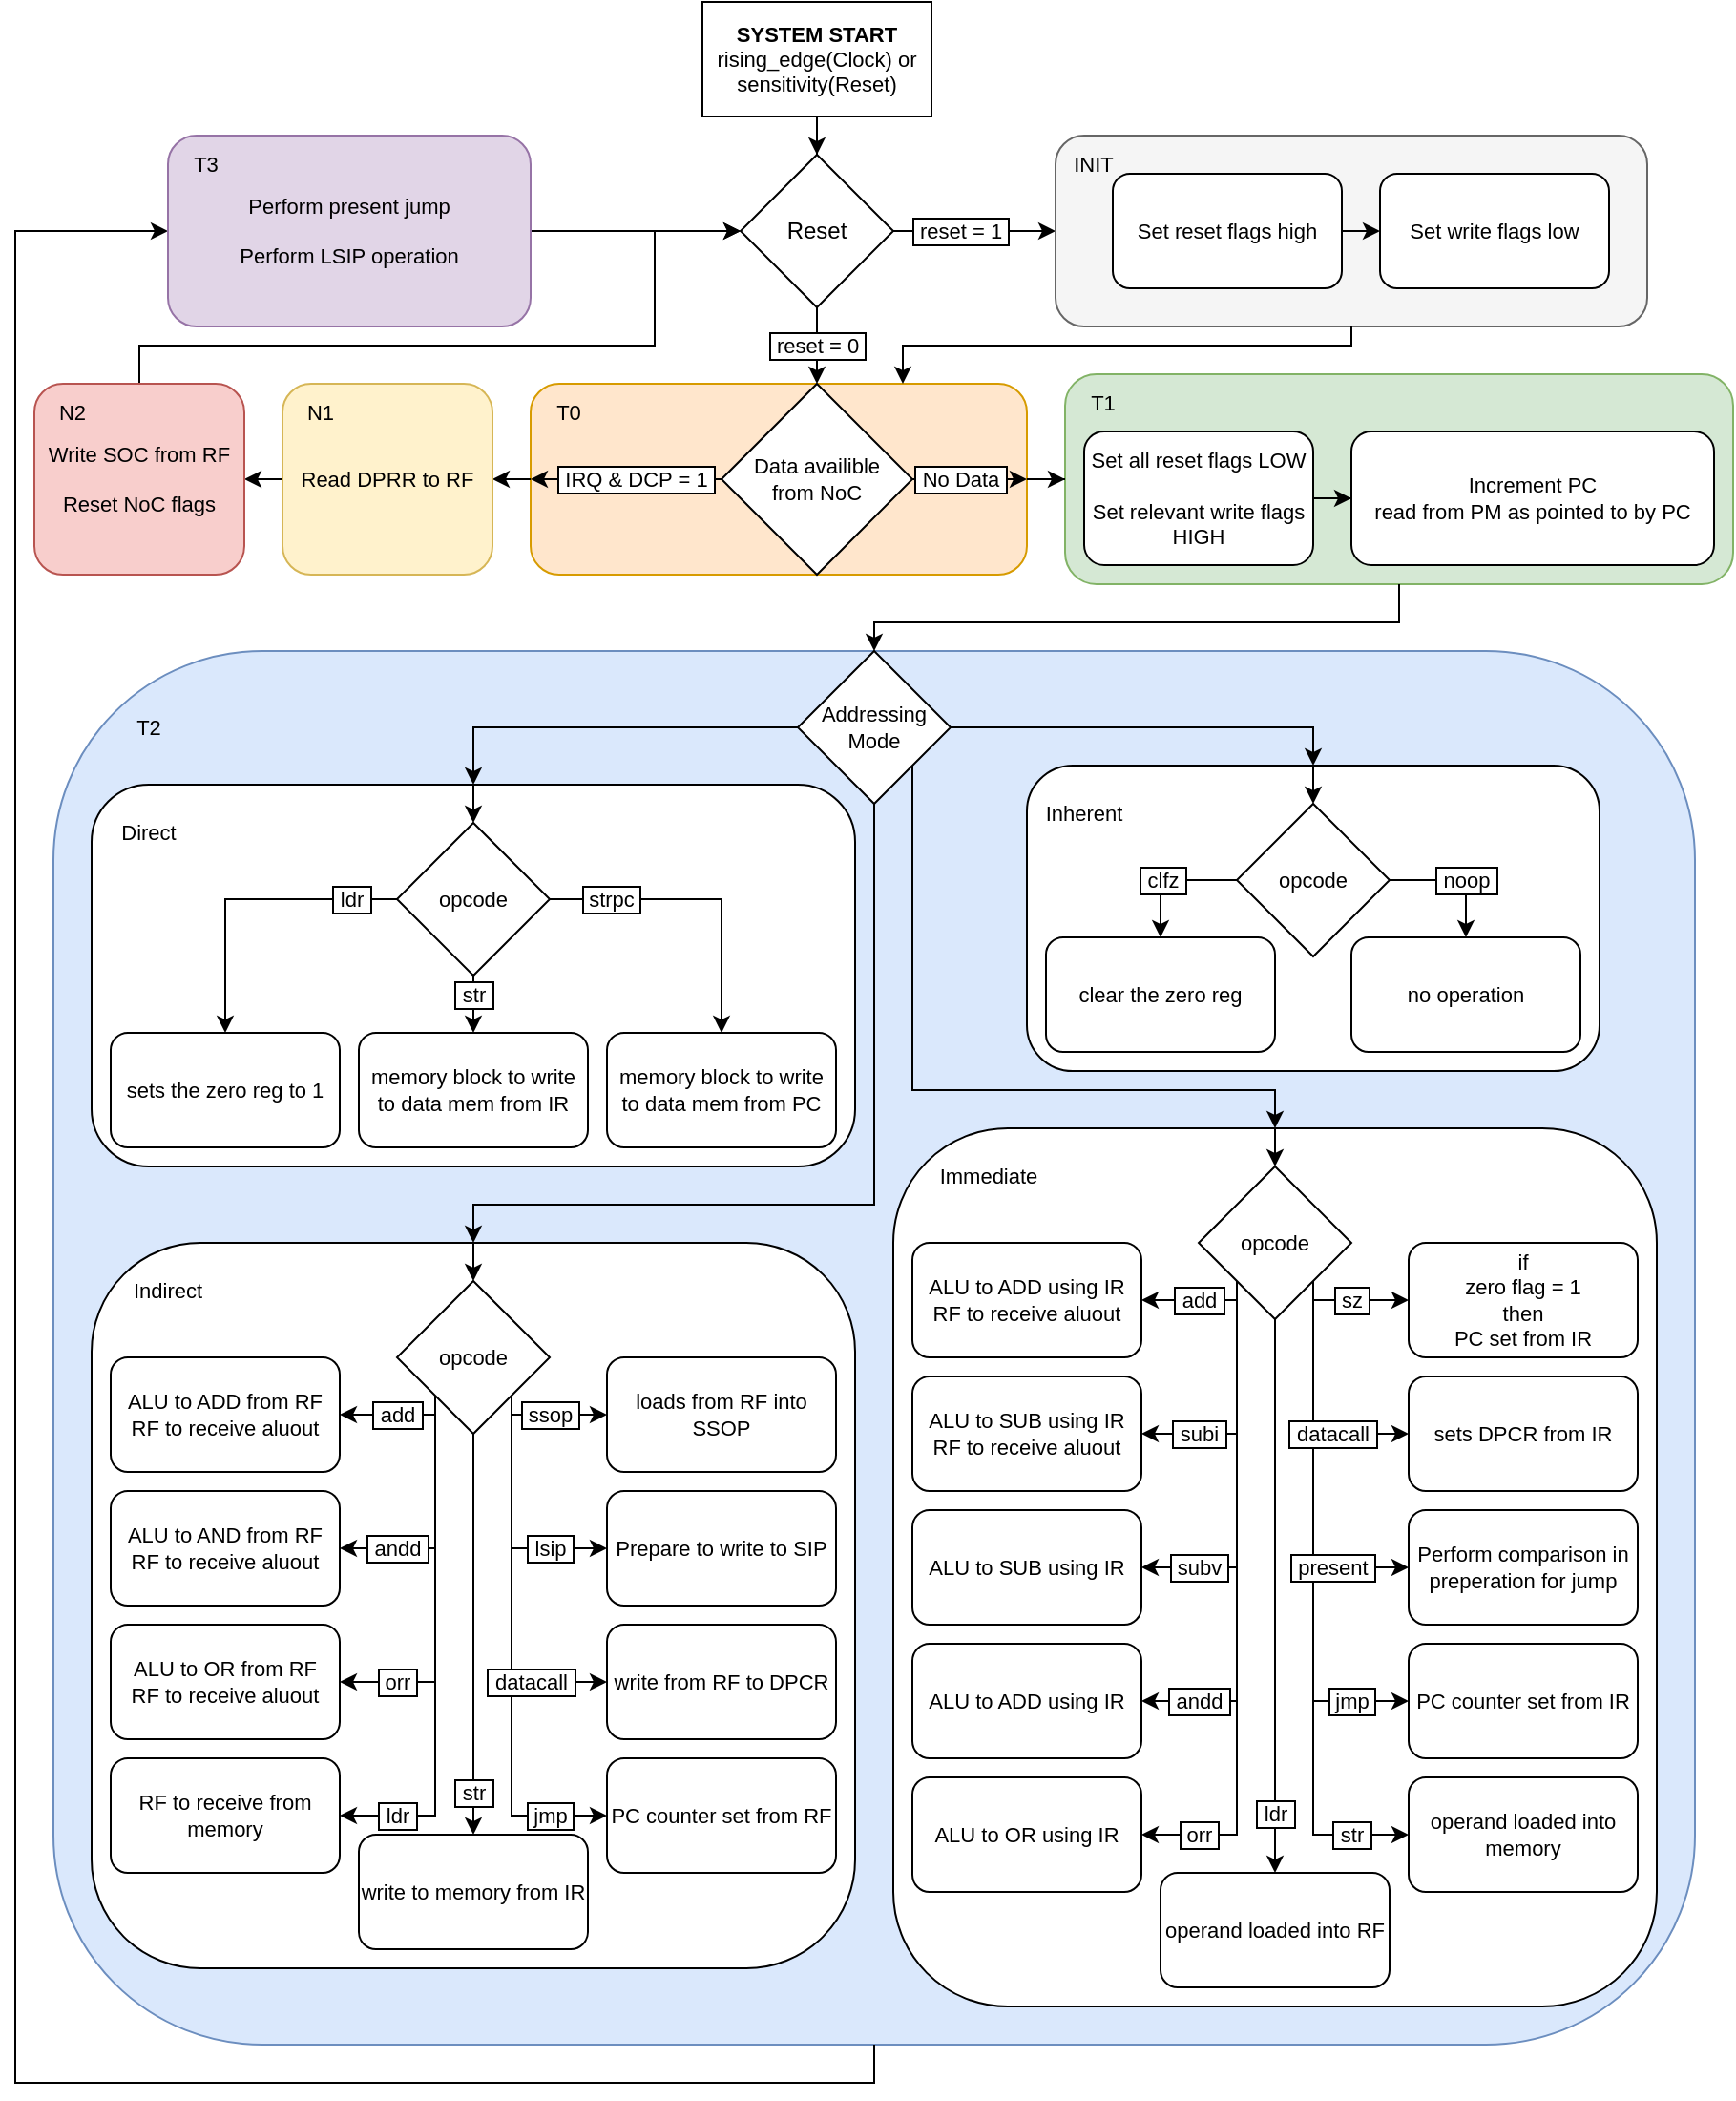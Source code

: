 <mxfile version="21.2.8" type="device" pages="2">
  <diagram name="ControlUnit" id="5OSL73vHE7T3cGWi182U">
    <mxGraphModel dx="1690" dy="562" grid="1" gridSize="10" guides="1" tooltips="1" connect="1" arrows="1" fold="1" page="1" pageScale="1" pageWidth="850" pageHeight="1100" math="0" shadow="0">
      <root>
        <mxCell id="0" />
        <mxCell id="1" parent="0" />
        <mxCell id="ZNJKmo3YXMTwLJoMVDTs-168" value="&amp;nbsp;reset = 0&amp;nbsp;" style="edgeStyle=orthogonalEdgeStyle;shape=connector;rounded=0;orthogonalLoop=1;jettySize=auto;html=1;exitX=0.5;exitY=1;exitDx=0;exitDy=0;entryX=0.5;entryY=0;entryDx=0;entryDy=0;labelBackgroundColor=default;labelBorderColor=default;strokeColor=default;fontFamily=Helvetica;fontSize=11;fontColor=default;endArrow=classic;" edge="1" parent="1" source="ZNJKmo3YXMTwLJoMVDTs-2" target="ZNJKmo3YXMTwLJoMVDTs-180">
          <mxGeometry relative="1" as="geometry">
            <mxPoint x="55" y="260" as="targetPoint" />
            <mxPoint as="offset" />
          </mxGeometry>
        </mxCell>
        <mxCell id="ZNJKmo3YXMTwLJoMVDTs-169" style="edgeStyle=orthogonalEdgeStyle;shape=connector;rounded=0;orthogonalLoop=1;jettySize=auto;html=1;entryX=0;entryY=0.5;entryDx=0;entryDy=0;labelBackgroundColor=default;labelBorderColor=default;strokeColor=default;fontFamily=Helvetica;fontSize=11;fontColor=default;endArrow=classic;" edge="1" parent="1" source="ZNJKmo3YXMTwLJoMVDTs-2" target="ZNJKmo3YXMTwLJoMVDTs-1">
          <mxGeometry relative="1" as="geometry" />
        </mxCell>
        <mxCell id="ZNJKmo3YXMTwLJoMVDTs-170" value="&amp;nbsp;reset = 1&amp;nbsp;" style="edgeLabel;html=1;align=center;verticalAlign=middle;resizable=0;points=[];fontSize=11;fontFamily=Helvetica;fontColor=default;labelBorderColor=default;" vertex="1" connectable="0" parent="ZNJKmo3YXMTwLJoMVDTs-169">
          <mxGeometry x="0.102" y="2" relative="1" as="geometry">
            <mxPoint x="-12" y="2" as="offset" />
          </mxGeometry>
        </mxCell>
        <mxCell id="ZNJKmo3YXMTwLJoMVDTs-2" value="Reset" style="rhombus;whiteSpace=wrap;html=1;container=0;" vertex="1" parent="1">
          <mxGeometry x="80" y="140" width="80" height="80" as="geometry" />
        </mxCell>
        <mxCell id="ZNJKmo3YXMTwLJoMVDTs-207" style="edgeStyle=orthogonalEdgeStyle;shape=connector;rounded=0;orthogonalLoop=1;jettySize=auto;html=1;entryX=0.5;entryY=0;entryDx=0;entryDy=0;labelBackgroundColor=default;labelBorderColor=default;strokeColor=default;fontFamily=Helvetica;fontSize=11;fontColor=default;endArrow=classic;" edge="1" parent="1" source="ZNJKmo3YXMTwLJoMVDTs-31" target="ZNJKmo3YXMTwLJoMVDTs-2">
          <mxGeometry relative="1" as="geometry" />
        </mxCell>
        <mxCell id="ZNJKmo3YXMTwLJoMVDTs-31" value="&lt;b&gt;SYSTEM START&lt;/b&gt;&lt;br&gt;rising_edge(Clock) or sensitivity(Reset)" style="rounded=0;whiteSpace=wrap;html=1;fontFamily=Helvetica;fontSize=11;fontColor=default;container=0;" vertex="1" parent="1">
          <mxGeometry x="60" y="60" width="120" height="60" as="geometry" />
        </mxCell>
        <mxCell id="ZNJKmo3YXMTwLJoMVDTs-155" value="" style="group" vertex="1" connectable="0" parent="1">
          <mxGeometry x="235" y="130" width="320" height="100" as="geometry" />
        </mxCell>
        <mxCell id="ZNJKmo3YXMTwLJoMVDTs-1" value="" style="rounded=1;whiteSpace=wrap;html=1;fillColor=#f5f5f5;fontColor=#333333;strokeColor=#666666;container=0;" vertex="1" parent="ZNJKmo3YXMTwLJoMVDTs-155">
          <mxGeometry x="10" width="310" height="100" as="geometry" />
        </mxCell>
        <mxCell id="ZNJKmo3YXMTwLJoMVDTs-7" value="Set reset flags high" style="rounded=1;whiteSpace=wrap;html=1;fontFamily=Helvetica;fontSize=11;fontColor=default;container=0;" vertex="1" parent="ZNJKmo3YXMTwLJoMVDTs-155">
          <mxGeometry x="40" y="20" width="120" height="60" as="geometry" />
        </mxCell>
        <mxCell id="ZNJKmo3YXMTwLJoMVDTs-8" value="Set write flags low" style="rounded=1;whiteSpace=wrap;html=1;fontFamily=Helvetica;fontSize=11;fontColor=default;container=0;" vertex="1" parent="ZNJKmo3YXMTwLJoMVDTs-155">
          <mxGeometry x="180" y="20" width="120" height="60" as="geometry" />
        </mxCell>
        <mxCell id="ZNJKmo3YXMTwLJoMVDTs-11" style="edgeStyle=none;shape=connector;rounded=0;orthogonalLoop=1;jettySize=auto;html=1;labelBackgroundColor=default;labelBorderColor=default;strokeColor=default;fontFamily=Helvetica;fontSize=11;fontColor=default;endArrow=classic;" edge="1" parent="ZNJKmo3YXMTwLJoMVDTs-155" source="ZNJKmo3YXMTwLJoMVDTs-7" target="ZNJKmo3YXMTwLJoMVDTs-8">
          <mxGeometry relative="1" as="geometry" />
        </mxCell>
        <mxCell id="ZNJKmo3YXMTwLJoMVDTs-27" value="INIT" style="text;html=1;strokeColor=none;fillColor=none;align=center;verticalAlign=middle;whiteSpace=wrap;rounded=0;fontSize=11;fontFamily=Helvetica;fontColor=default;container=0;" vertex="1" parent="ZNJKmo3YXMTwLJoMVDTs-155">
          <mxGeometry width="60" height="30" as="geometry" />
        </mxCell>
        <mxCell id="ZNJKmo3YXMTwLJoMVDTs-156" value="" style="group" vertex="1" connectable="0" parent="1">
          <mxGeometry x="240" y="255" width="360" height="110" as="geometry" />
        </mxCell>
        <mxCell id="ZNJKmo3YXMTwLJoMVDTs-28" value="" style="rounded=1;whiteSpace=wrap;html=1;fontFamily=Helvetica;fontSize=11;fillColor=#d5e8d4;strokeColor=#82b366;container=0;" vertex="1" parent="ZNJKmo3YXMTwLJoMVDTs-156">
          <mxGeometry x="10" width="350" height="110" as="geometry" />
        </mxCell>
        <mxCell id="ZNJKmo3YXMTwLJoMVDTs-30" value="Set all reset flags LOW&lt;br&gt;&lt;br&gt;Set relevant write flags HIGH" style="rounded=1;whiteSpace=wrap;html=1;fontFamily=Helvetica;fontSize=11;fontColor=default;container=0;" vertex="1" parent="ZNJKmo3YXMTwLJoMVDTs-156">
          <mxGeometry x="20" y="30" width="120" height="70" as="geometry" />
        </mxCell>
        <mxCell id="ZNJKmo3YXMTwLJoMVDTs-34" value="T1" style="text;html=1;strokeColor=none;fillColor=none;align=center;verticalAlign=middle;whiteSpace=wrap;rounded=0;fontSize=11;fontFamily=Helvetica;fontColor=default;container=0;" vertex="1" parent="ZNJKmo3YXMTwLJoMVDTs-156">
          <mxGeometry width="60" height="30" as="geometry" />
        </mxCell>
        <mxCell id="ZNJKmo3YXMTwLJoMVDTs-35" value="Increment PC&lt;br&gt;read from PM as pointed to by PC" style="rounded=1;whiteSpace=wrap;html=1;fontFamily=Helvetica;fontSize=11;fontColor=default;container=0;" vertex="1" parent="ZNJKmo3YXMTwLJoMVDTs-156">
          <mxGeometry x="160" y="30" width="190" height="70" as="geometry" />
        </mxCell>
        <mxCell id="ZNJKmo3YXMTwLJoMVDTs-36" style="edgeStyle=orthogonalEdgeStyle;shape=connector;rounded=0;orthogonalLoop=1;jettySize=auto;html=1;labelBackgroundColor=default;labelBorderColor=default;strokeColor=default;fontFamily=Helvetica;fontSize=11;fontColor=default;endArrow=classic;" edge="1" parent="ZNJKmo3YXMTwLJoMVDTs-156" source="ZNJKmo3YXMTwLJoMVDTs-30" target="ZNJKmo3YXMTwLJoMVDTs-35">
          <mxGeometry relative="1" as="geometry" />
        </mxCell>
        <mxCell id="ZNJKmo3YXMTwLJoMVDTs-160" value="" style="group" vertex="1" connectable="0" parent="1">
          <mxGeometry x="-280" y="400" width="860" height="730" as="geometry" />
        </mxCell>
        <mxCell id="ZNJKmo3YXMTwLJoMVDTs-153" value="" style="rounded=1;whiteSpace=wrap;html=1;labelBackgroundColor=default;labelBorderColor=default;fontFamily=Helvetica;fontSize=11;fillColor=#dae8fc;strokeColor=#6c8ebf;" vertex="1" parent="ZNJKmo3YXMTwLJoMVDTs-160">
          <mxGeometry width="860" height="730" as="geometry" />
        </mxCell>
        <mxCell id="ZNJKmo3YXMTwLJoMVDTs-52" value="" style="group" vertex="1" connectable="0" parent="ZNJKmo3YXMTwLJoMVDTs-160">
          <mxGeometry x="510" y="60" width="300" height="160" as="geometry" />
        </mxCell>
        <mxCell id="ZNJKmo3YXMTwLJoMVDTs-40" value="" style="rounded=1;whiteSpace=wrap;html=1;fontFamily=Helvetica;fontSize=11;fontColor=default;" vertex="1" parent="ZNJKmo3YXMTwLJoMVDTs-52">
          <mxGeometry width="300" height="160" as="geometry" />
        </mxCell>
        <mxCell id="ZNJKmo3YXMTwLJoMVDTs-41" value="Inherent" style="text;html=1;strokeColor=none;fillColor=none;align=center;verticalAlign=middle;whiteSpace=wrap;rounded=0;fontSize=11;fontFamily=Helvetica;fontColor=default;" vertex="1" parent="ZNJKmo3YXMTwLJoMVDTs-52">
          <mxGeometry y="10" width="60" height="30" as="geometry" />
        </mxCell>
        <mxCell id="ZNJKmo3YXMTwLJoMVDTs-42" value="opcode" style="rhombus;whiteSpace=wrap;html=1;fontFamily=Helvetica;fontSize=11;fontColor=default;" vertex="1" parent="ZNJKmo3YXMTwLJoMVDTs-52">
          <mxGeometry x="110" y="20" width="80" height="80" as="geometry" />
        </mxCell>
        <mxCell id="ZNJKmo3YXMTwLJoMVDTs-43" value="clear the zero reg" style="rounded=1;whiteSpace=wrap;html=1;fontFamily=Helvetica;fontSize=11;fontColor=default;" vertex="1" parent="ZNJKmo3YXMTwLJoMVDTs-52">
          <mxGeometry x="10" y="90" width="120" height="60" as="geometry" />
        </mxCell>
        <mxCell id="ZNJKmo3YXMTwLJoMVDTs-45" style="edgeStyle=orthogonalEdgeStyle;shape=connector;rounded=0;orthogonalLoop=1;jettySize=auto;html=1;exitX=0;exitY=0.5;exitDx=0;exitDy=0;labelBackgroundColor=default;labelBorderColor=default;strokeColor=default;fontFamily=Helvetica;fontSize=11;fontColor=default;endArrow=classic;" edge="1" parent="ZNJKmo3YXMTwLJoMVDTs-52" source="ZNJKmo3YXMTwLJoMVDTs-42" target="ZNJKmo3YXMTwLJoMVDTs-43">
          <mxGeometry relative="1" as="geometry" />
        </mxCell>
        <mxCell id="ZNJKmo3YXMTwLJoMVDTs-48" value="&amp;nbsp;clfz&amp;nbsp;" style="edgeLabel;html=1;align=center;verticalAlign=middle;resizable=0;points=[];fontSize=11;fontFamily=Helvetica;fontColor=default;labelBorderColor=default;" vertex="1" connectable="0" parent="ZNJKmo3YXMTwLJoMVDTs-45">
          <mxGeometry x="-0.095" relative="1" as="geometry">
            <mxPoint x="-8" as="offset" />
          </mxGeometry>
        </mxCell>
        <mxCell id="ZNJKmo3YXMTwLJoMVDTs-44" value="no operation" style="rounded=1;whiteSpace=wrap;html=1;fontFamily=Helvetica;fontSize=11;fontColor=default;" vertex="1" parent="ZNJKmo3YXMTwLJoMVDTs-52">
          <mxGeometry x="170" y="90" width="120" height="60" as="geometry" />
        </mxCell>
        <mxCell id="ZNJKmo3YXMTwLJoMVDTs-49" value="&amp;nbsp;noop&amp;nbsp;" style="edgeStyle=orthogonalEdgeStyle;shape=connector;rounded=0;orthogonalLoop=1;jettySize=auto;html=1;exitX=1;exitY=0.5;exitDx=0;exitDy=0;entryX=0.5;entryY=0;entryDx=0;entryDy=0;labelBackgroundColor=default;labelBorderColor=default;strokeColor=default;fontFamily=Helvetica;fontSize=11;fontColor=default;endArrow=classic;" edge="1" parent="ZNJKmo3YXMTwLJoMVDTs-52" source="ZNJKmo3YXMTwLJoMVDTs-42" target="ZNJKmo3YXMTwLJoMVDTs-44">
          <mxGeometry x="0.143" relative="1" as="geometry">
            <mxPoint as="offset" />
          </mxGeometry>
        </mxCell>
        <mxCell id="ZNJKmo3YXMTwLJoMVDTs-51" style="edgeStyle=orthogonalEdgeStyle;shape=connector;rounded=0;orthogonalLoop=1;jettySize=auto;html=1;exitX=0.5;exitY=0;exitDx=0;exitDy=0;entryX=0.5;entryY=0;entryDx=0;entryDy=0;labelBackgroundColor=default;labelBorderColor=default;strokeColor=default;fontFamily=Helvetica;fontSize=11;fontColor=default;endArrow=classic;" edge="1" parent="ZNJKmo3YXMTwLJoMVDTs-52" source="ZNJKmo3YXMTwLJoMVDTs-40" target="ZNJKmo3YXMTwLJoMVDTs-42">
          <mxGeometry relative="1" as="geometry" />
        </mxCell>
        <mxCell id="ZNJKmo3YXMTwLJoMVDTs-77" value="" style="group" vertex="1" connectable="0" parent="ZNJKmo3YXMTwLJoMVDTs-160">
          <mxGeometry x="20" y="70" width="400" height="200" as="geometry" />
        </mxCell>
        <mxCell id="ZNJKmo3YXMTwLJoMVDTs-54" value="" style="rounded=1;whiteSpace=wrap;html=1;fontFamily=Helvetica;fontSize=11;fontColor=default;" vertex="1" parent="ZNJKmo3YXMTwLJoMVDTs-77">
          <mxGeometry width="400" height="200" as="geometry" />
        </mxCell>
        <mxCell id="ZNJKmo3YXMTwLJoMVDTs-55" value="Direct" style="text;html=1;strokeColor=none;fillColor=none;align=center;verticalAlign=middle;whiteSpace=wrap;rounded=0;fontSize=11;fontFamily=Helvetica;fontColor=default;" vertex="1" parent="ZNJKmo3YXMTwLJoMVDTs-77">
          <mxGeometry y="10" width="60" height="30" as="geometry" />
        </mxCell>
        <mxCell id="ZNJKmo3YXMTwLJoMVDTs-56" value="opcode" style="rhombus;whiteSpace=wrap;html=1;fontFamily=Helvetica;fontSize=11;fontColor=default;" vertex="1" parent="ZNJKmo3YXMTwLJoMVDTs-77">
          <mxGeometry x="160" y="20" width="80" height="80" as="geometry" />
        </mxCell>
        <mxCell id="ZNJKmo3YXMTwLJoMVDTs-57" value="sets the zero reg to 1" style="rounded=1;whiteSpace=wrap;html=1;fontFamily=Helvetica;fontSize=11;fontColor=default;" vertex="1" parent="ZNJKmo3YXMTwLJoMVDTs-77">
          <mxGeometry x="10" y="130" width="120" height="60" as="geometry" />
        </mxCell>
        <mxCell id="ZNJKmo3YXMTwLJoMVDTs-58" style="edgeStyle=orthogonalEdgeStyle;shape=connector;rounded=0;orthogonalLoop=1;jettySize=auto;html=1;exitX=0;exitY=0.5;exitDx=0;exitDy=0;labelBackgroundColor=default;labelBorderColor=default;strokeColor=default;fontFamily=Helvetica;fontSize=11;fontColor=default;endArrow=classic;entryX=0.5;entryY=0;entryDx=0;entryDy=0;" edge="1" parent="ZNJKmo3YXMTwLJoMVDTs-77" source="ZNJKmo3YXMTwLJoMVDTs-56" target="ZNJKmo3YXMTwLJoMVDTs-57">
          <mxGeometry relative="1" as="geometry" />
        </mxCell>
        <mxCell id="ZNJKmo3YXMTwLJoMVDTs-59" value="&amp;nbsp;ldr&amp;nbsp;" style="edgeLabel;html=1;align=center;verticalAlign=middle;resizable=0;points=[];fontSize=11;fontFamily=Helvetica;fontColor=default;labelBorderColor=default;" vertex="1" connectable="0" parent="ZNJKmo3YXMTwLJoMVDTs-58">
          <mxGeometry x="-0.095" relative="1" as="geometry">
            <mxPoint x="48" as="offset" />
          </mxGeometry>
        </mxCell>
        <mxCell id="ZNJKmo3YXMTwLJoMVDTs-60" value="memory block to write to data mem from PC" style="rounded=1;whiteSpace=wrap;html=1;fontFamily=Helvetica;fontSize=11;fontColor=default;" vertex="1" parent="ZNJKmo3YXMTwLJoMVDTs-77">
          <mxGeometry x="270" y="130" width="120" height="60" as="geometry" />
        </mxCell>
        <mxCell id="ZNJKmo3YXMTwLJoMVDTs-61" value="&amp;nbsp;strpc&amp;nbsp;" style="edgeStyle=orthogonalEdgeStyle;shape=connector;rounded=0;orthogonalLoop=1;jettySize=auto;html=1;exitX=1;exitY=0.5;exitDx=0;exitDy=0;entryX=0.5;entryY=0;entryDx=0;entryDy=0;labelBackgroundColor=default;labelBorderColor=default;strokeColor=default;fontFamily=Helvetica;fontSize=11;fontColor=default;endArrow=classic;" edge="1" parent="ZNJKmo3YXMTwLJoMVDTs-77" source="ZNJKmo3YXMTwLJoMVDTs-56" target="ZNJKmo3YXMTwLJoMVDTs-60">
          <mxGeometry x="-0.6" relative="1" as="geometry">
            <mxPoint as="offset" />
          </mxGeometry>
        </mxCell>
        <mxCell id="ZNJKmo3YXMTwLJoMVDTs-62" style="edgeStyle=orthogonalEdgeStyle;shape=connector;rounded=0;orthogonalLoop=1;jettySize=auto;html=1;exitX=0.5;exitY=0;exitDx=0;exitDy=0;entryX=0.5;entryY=0;entryDx=0;entryDy=0;labelBackgroundColor=default;labelBorderColor=default;strokeColor=default;fontFamily=Helvetica;fontSize=11;fontColor=default;endArrow=classic;" edge="1" parent="ZNJKmo3YXMTwLJoMVDTs-77" source="ZNJKmo3YXMTwLJoMVDTs-54" target="ZNJKmo3YXMTwLJoMVDTs-56">
          <mxGeometry relative="1" as="geometry" />
        </mxCell>
        <mxCell id="ZNJKmo3YXMTwLJoMVDTs-64" value="memory block to write to data mem from IR" style="rounded=1;whiteSpace=wrap;html=1;fontFamily=Helvetica;fontSize=11;fontColor=default;" vertex="1" parent="ZNJKmo3YXMTwLJoMVDTs-77">
          <mxGeometry x="140" y="130" width="120" height="60" as="geometry" />
        </mxCell>
        <mxCell id="ZNJKmo3YXMTwLJoMVDTs-65" value="&amp;nbsp;str&amp;nbsp;" style="edgeStyle=orthogonalEdgeStyle;shape=connector;rounded=0;orthogonalLoop=1;jettySize=auto;html=1;exitX=0.5;exitY=1;exitDx=0;exitDy=0;entryX=0.5;entryY=0;entryDx=0;entryDy=0;labelBackgroundColor=default;labelBorderColor=default;strokeColor=default;fontFamily=Helvetica;fontSize=11;fontColor=default;endArrow=classic;" edge="1" parent="ZNJKmo3YXMTwLJoMVDTs-77" source="ZNJKmo3YXMTwLJoMVDTs-56" target="ZNJKmo3YXMTwLJoMVDTs-64">
          <mxGeometry x="-0.333" relative="1" as="geometry">
            <mxPoint as="offset" />
          </mxGeometry>
        </mxCell>
        <mxCell id="ZNJKmo3YXMTwLJoMVDTs-131" value="" style="group" vertex="1" connectable="0" parent="ZNJKmo3YXMTwLJoMVDTs-160">
          <mxGeometry x="440" y="250" width="420" height="480" as="geometry" />
        </mxCell>
        <mxCell id="ZNJKmo3YXMTwLJoMVDTs-66" value="" style="rounded=1;whiteSpace=wrap;html=1;fontFamily=Helvetica;fontSize=11;fontColor=default;" vertex="1" parent="ZNJKmo3YXMTwLJoMVDTs-131">
          <mxGeometry width="400" height="460" as="geometry" />
        </mxCell>
        <mxCell id="ZNJKmo3YXMTwLJoMVDTs-67" value="Immediate" style="text;html=1;strokeColor=none;fillColor=none;align=center;verticalAlign=middle;whiteSpace=wrap;rounded=0;fontSize=11;fontFamily=Helvetica;fontColor=default;" vertex="1" parent="ZNJKmo3YXMTwLJoMVDTs-131">
          <mxGeometry x="20" y="10" width="60" height="30" as="geometry" />
        </mxCell>
        <mxCell id="ZNJKmo3YXMTwLJoMVDTs-69" value="opcode" style="rhombus;whiteSpace=wrap;html=1;fontFamily=Helvetica;fontSize=11;fontColor=default;" vertex="1" parent="ZNJKmo3YXMTwLJoMVDTs-131">
          <mxGeometry x="160" y="20" width="80" height="80" as="geometry" />
        </mxCell>
        <mxCell id="ZNJKmo3YXMTwLJoMVDTs-70" value="ALU to ADD using IR&lt;br&gt;RF to receive aluout" style="rounded=1;whiteSpace=wrap;html=1;fontFamily=Helvetica;fontSize=11;fontColor=default;" vertex="1" parent="ZNJKmo3YXMTwLJoMVDTs-131">
          <mxGeometry x="10" y="60" width="120" height="60" as="geometry" />
        </mxCell>
        <mxCell id="ZNJKmo3YXMTwLJoMVDTs-81" value="&amp;nbsp;add&amp;nbsp;" style="edgeStyle=orthogonalEdgeStyle;shape=connector;rounded=0;orthogonalLoop=1;jettySize=auto;html=1;exitX=0;exitY=1;exitDx=0;exitDy=0;entryX=1;entryY=0.5;entryDx=0;entryDy=0;labelBackgroundColor=default;labelBorderColor=default;strokeColor=default;fontFamily=Helvetica;fontSize=11;fontColor=default;endArrow=classic;" edge="1" parent="ZNJKmo3YXMTwLJoMVDTs-131" source="ZNJKmo3YXMTwLJoMVDTs-69" target="ZNJKmo3YXMTwLJoMVDTs-70">
          <mxGeometry relative="1" as="geometry">
            <Array as="points">
              <mxPoint x="180" y="90" />
            </Array>
            <mxPoint as="offset" />
          </mxGeometry>
        </mxCell>
        <mxCell id="ZNJKmo3YXMTwLJoMVDTs-75" style="edgeStyle=orthogonalEdgeStyle;shape=connector;rounded=0;orthogonalLoop=1;jettySize=auto;html=1;exitX=0.5;exitY=0;exitDx=0;exitDy=0;entryX=0.5;entryY=0;entryDx=0;entryDy=0;labelBackgroundColor=default;labelBorderColor=default;strokeColor=default;fontFamily=Helvetica;fontSize=11;fontColor=default;endArrow=classic;" edge="1" parent="ZNJKmo3YXMTwLJoMVDTs-131" source="ZNJKmo3YXMTwLJoMVDTs-66" target="ZNJKmo3YXMTwLJoMVDTs-69">
          <mxGeometry relative="1" as="geometry" />
        </mxCell>
        <mxCell id="ZNJKmo3YXMTwLJoMVDTs-76" value="operand loaded into RF" style="rounded=1;whiteSpace=wrap;html=1;fontFamily=Helvetica;fontSize=11;fontColor=default;" vertex="1" parent="ZNJKmo3YXMTwLJoMVDTs-131">
          <mxGeometry x="140" y="390" width="120" height="60" as="geometry" />
        </mxCell>
        <mxCell id="ZNJKmo3YXMTwLJoMVDTs-68" value="&amp;nbsp;ldr&amp;nbsp;" style="edgeStyle=orthogonalEdgeStyle;shape=connector;rounded=0;orthogonalLoop=1;jettySize=auto;html=1;exitX=0.5;exitY=1;exitDx=0;exitDy=0;entryX=0.5;entryY=0;entryDx=0;entryDy=0;labelBackgroundColor=default;labelBorderColor=default;strokeColor=default;fontFamily=Helvetica;fontSize=11;fontColor=default;endArrow=classic;" edge="1" parent="ZNJKmo3YXMTwLJoMVDTs-131" source="ZNJKmo3YXMTwLJoMVDTs-69" target="ZNJKmo3YXMTwLJoMVDTs-76">
          <mxGeometry x="0.786" relative="1" as="geometry">
            <mxPoint as="offset" />
          </mxGeometry>
        </mxCell>
        <mxCell id="ZNJKmo3YXMTwLJoMVDTs-78" value="ALU to SUB using IR&lt;br&gt;RF to receive aluout" style="rounded=1;whiteSpace=wrap;html=1;fontFamily=Helvetica;fontSize=11;fontColor=default;" vertex="1" parent="ZNJKmo3YXMTwLJoMVDTs-131">
          <mxGeometry x="10" y="130" width="120" height="60" as="geometry" />
        </mxCell>
        <mxCell id="ZNJKmo3YXMTwLJoMVDTs-82" value="&amp;nbsp;subi&amp;nbsp;" style="edgeStyle=orthogonalEdgeStyle;shape=connector;rounded=0;orthogonalLoop=1;jettySize=auto;html=1;exitX=0;exitY=1;exitDx=0;exitDy=0;entryX=1;entryY=0.5;entryDx=0;entryDy=0;labelBackgroundColor=default;labelBorderColor=default;strokeColor=default;fontFamily=Helvetica;fontSize=11;fontColor=default;endArrow=classic;" edge="1" parent="ZNJKmo3YXMTwLJoMVDTs-131" source="ZNJKmo3YXMTwLJoMVDTs-69" target="ZNJKmo3YXMTwLJoMVDTs-78">
          <mxGeometry x="0.538" relative="1" as="geometry">
            <Array as="points">
              <mxPoint x="180" y="160" />
            </Array>
            <mxPoint as="offset" />
          </mxGeometry>
        </mxCell>
        <mxCell id="ZNJKmo3YXMTwLJoMVDTs-79" value="ALU to SUB using IR" style="rounded=1;whiteSpace=wrap;html=1;fontFamily=Helvetica;fontSize=11;fontColor=default;" vertex="1" parent="ZNJKmo3YXMTwLJoMVDTs-131">
          <mxGeometry x="10" y="200" width="120" height="60" as="geometry" />
        </mxCell>
        <mxCell id="ZNJKmo3YXMTwLJoMVDTs-83" value="&amp;nbsp;subv&amp;nbsp;" style="edgeStyle=orthogonalEdgeStyle;shape=connector;rounded=0;orthogonalLoop=1;jettySize=auto;html=1;exitX=0;exitY=1;exitDx=0;exitDy=0;entryX=1;entryY=0.5;entryDx=0;entryDy=0;labelBackgroundColor=default;labelBorderColor=default;strokeColor=default;fontFamily=Helvetica;fontSize=11;fontColor=default;endArrow=classic;" edge="1" parent="ZNJKmo3YXMTwLJoMVDTs-131" source="ZNJKmo3YXMTwLJoMVDTs-69" target="ZNJKmo3YXMTwLJoMVDTs-79">
          <mxGeometry x="0.7" relative="1" as="geometry">
            <Array as="points">
              <mxPoint x="180" y="230" />
            </Array>
            <mxPoint as="offset" />
          </mxGeometry>
        </mxCell>
        <mxCell id="ZNJKmo3YXMTwLJoMVDTs-80" value="ALU to ADD using IR" style="rounded=1;whiteSpace=wrap;html=1;fontFamily=Helvetica;fontSize=11;fontColor=default;" vertex="1" parent="ZNJKmo3YXMTwLJoMVDTs-131">
          <mxGeometry x="10" y="270" width="120" height="60" as="geometry" />
        </mxCell>
        <mxCell id="ZNJKmo3YXMTwLJoMVDTs-84" value="&amp;nbsp;andd&amp;nbsp;" style="edgeStyle=orthogonalEdgeStyle;shape=connector;rounded=0;orthogonalLoop=1;jettySize=auto;html=1;exitX=0;exitY=1;exitDx=0;exitDy=0;entryX=1;entryY=0.5;entryDx=0;entryDy=0;labelBackgroundColor=default;labelBorderColor=default;strokeColor=default;fontFamily=Helvetica;fontSize=11;fontColor=default;endArrow=classic;" edge="1" parent="ZNJKmo3YXMTwLJoMVDTs-131" source="ZNJKmo3YXMTwLJoMVDTs-69" target="ZNJKmo3YXMTwLJoMVDTs-80">
          <mxGeometry x="0.778" relative="1" as="geometry">
            <Array as="points">
              <mxPoint x="180" y="300" />
            </Array>
            <mxPoint as="offset" />
          </mxGeometry>
        </mxCell>
        <mxCell id="ZNJKmo3YXMTwLJoMVDTs-93" value="if&lt;br&gt;zero flag = 1&lt;br&gt;then&lt;br&gt;PC set from IR" style="rounded=1;whiteSpace=wrap;html=1;fontFamily=Helvetica;fontSize=11;fontColor=default;" vertex="1" parent="ZNJKmo3YXMTwLJoMVDTs-131">
          <mxGeometry x="270" y="60" width="120" height="60" as="geometry" />
        </mxCell>
        <mxCell id="ZNJKmo3YXMTwLJoMVDTs-98" value="&amp;nbsp;sz&amp;nbsp;" style="edgeStyle=orthogonalEdgeStyle;shape=connector;rounded=0;orthogonalLoop=1;jettySize=auto;html=1;exitX=1;exitY=1;exitDx=0;exitDy=0;entryX=0;entryY=0.5;entryDx=0;entryDy=0;labelBackgroundColor=default;labelBorderColor=default;strokeColor=default;fontFamily=Helvetica;fontSize=11;fontColor=default;endArrow=classic;" edge="1" parent="ZNJKmo3YXMTwLJoMVDTs-131" source="ZNJKmo3YXMTwLJoMVDTs-69" target="ZNJKmo3YXMTwLJoMVDTs-93">
          <mxGeometry relative="1" as="geometry">
            <Array as="points">
              <mxPoint x="220" y="90" />
            </Array>
            <mxPoint as="offset" />
          </mxGeometry>
        </mxCell>
        <mxCell id="ZNJKmo3YXMTwLJoMVDTs-94" value="sets DPCR from IR" style="rounded=1;whiteSpace=wrap;html=1;fontFamily=Helvetica;fontSize=11;fontColor=default;" vertex="1" parent="ZNJKmo3YXMTwLJoMVDTs-131">
          <mxGeometry x="270" y="130" width="120" height="60" as="geometry" />
        </mxCell>
        <mxCell id="ZNJKmo3YXMTwLJoMVDTs-95" value="Perform comparison in preperation for jump" style="rounded=1;whiteSpace=wrap;html=1;fontFamily=Helvetica;fontSize=11;fontColor=default;" vertex="1" parent="ZNJKmo3YXMTwLJoMVDTs-131">
          <mxGeometry x="270" y="200" width="120" height="60" as="geometry" />
        </mxCell>
        <mxCell id="ZNJKmo3YXMTwLJoMVDTs-96" value="PC counter set from IR" style="rounded=1;whiteSpace=wrap;html=1;fontFamily=Helvetica;fontSize=11;fontColor=default;" vertex="1" parent="ZNJKmo3YXMTwLJoMVDTs-131">
          <mxGeometry x="270" y="270" width="120" height="60" as="geometry" />
        </mxCell>
        <mxCell id="ZNJKmo3YXMTwLJoMVDTs-101" value="&amp;nbsp;jmp&amp;nbsp;" style="edgeStyle=orthogonalEdgeStyle;shape=connector;rounded=0;orthogonalLoop=1;jettySize=auto;html=1;exitX=1;exitY=1;exitDx=0;exitDy=0;entryX=0;entryY=0.5;entryDx=0;entryDy=0;labelBackgroundColor=default;labelBorderColor=default;strokeColor=default;fontFamily=Helvetica;fontSize=11;fontColor=default;endArrow=classic;" edge="1" parent="ZNJKmo3YXMTwLJoMVDTs-131" source="ZNJKmo3YXMTwLJoMVDTs-69" target="ZNJKmo3YXMTwLJoMVDTs-96">
          <mxGeometry x="0.778" relative="1" as="geometry">
            <Array as="points">
              <mxPoint x="220" y="300" />
            </Array>
            <mxPoint as="offset" />
          </mxGeometry>
        </mxCell>
        <mxCell id="ZNJKmo3YXMTwLJoMVDTs-125" value="ALU to OR using IR" style="rounded=1;whiteSpace=wrap;html=1;fontFamily=Helvetica;fontSize=11;fontColor=default;" vertex="1" parent="ZNJKmo3YXMTwLJoMVDTs-131">
          <mxGeometry x="10" y="340" width="120" height="60" as="geometry" />
        </mxCell>
        <mxCell id="ZNJKmo3YXMTwLJoMVDTs-126" value="operand loaded into memory" style="rounded=1;whiteSpace=wrap;html=1;fontFamily=Helvetica;fontSize=11;fontColor=default;" vertex="1" parent="ZNJKmo3YXMTwLJoMVDTs-131">
          <mxGeometry x="270" y="340" width="120" height="60" as="geometry" />
        </mxCell>
        <mxCell id="ZNJKmo3YXMTwLJoMVDTs-127" value="&amp;nbsp;orr&amp;nbsp;" style="edgeStyle=orthogonalEdgeStyle;shape=connector;rounded=0;orthogonalLoop=1;jettySize=auto;html=1;exitX=0;exitY=1;exitDx=0;exitDy=0;entryX=1;entryY=0.5;entryDx=0;entryDy=0;labelBackgroundColor=default;labelBorderColor=default;strokeColor=default;fontFamily=Helvetica;fontSize=11;fontColor=default;endArrow=classic;" edge="1" parent="ZNJKmo3YXMTwLJoMVDTs-131" source="ZNJKmo3YXMTwLJoMVDTs-69" target="ZNJKmo3YXMTwLJoMVDTs-125">
          <mxGeometry x="0.824" relative="1" as="geometry">
            <Array as="points">
              <mxPoint x="180" y="370" />
            </Array>
            <mxPoint as="offset" />
          </mxGeometry>
        </mxCell>
        <mxCell id="ZNJKmo3YXMTwLJoMVDTs-128" value="&amp;nbsp;str&amp;nbsp;" style="edgeStyle=orthogonalEdgeStyle;shape=connector;rounded=0;orthogonalLoop=1;jettySize=auto;html=1;exitX=1;exitY=1;exitDx=0;exitDy=0;entryX=0;entryY=0.5;entryDx=0;entryDy=0;labelBackgroundColor=default;labelBorderColor=default;strokeColor=default;fontFamily=Helvetica;fontSize=11;fontColor=default;endArrow=classic;" edge="1" parent="ZNJKmo3YXMTwLJoMVDTs-131" source="ZNJKmo3YXMTwLJoMVDTs-69" target="ZNJKmo3YXMTwLJoMVDTs-126">
          <mxGeometry x="0.824" relative="1" as="geometry">
            <Array as="points">
              <mxPoint x="220" y="370" />
            </Array>
            <mxPoint as="offset" />
          </mxGeometry>
        </mxCell>
        <mxCell id="ZNJKmo3YXMTwLJoMVDTs-100" value="&amp;nbsp;present&amp;nbsp;" style="edgeStyle=orthogonalEdgeStyle;shape=connector;rounded=0;orthogonalLoop=1;jettySize=auto;html=1;exitX=1;exitY=1;exitDx=0;exitDy=0;entryX=0;entryY=0.5;entryDx=0;entryDy=0;labelBackgroundColor=default;labelBorderColor=default;strokeColor=default;fontFamily=Helvetica;fontSize=11;fontColor=default;endArrow=classic;" edge="1" parent="ZNJKmo3YXMTwLJoMVDTs-131" source="ZNJKmo3YXMTwLJoMVDTs-69" target="ZNJKmo3YXMTwLJoMVDTs-95">
          <mxGeometry x="0.6" relative="1" as="geometry">
            <Array as="points">
              <mxPoint x="220" y="230" />
            </Array>
            <mxPoint as="offset" />
          </mxGeometry>
        </mxCell>
        <mxCell id="ZNJKmo3YXMTwLJoMVDTs-99" value="&amp;nbsp;datacall&amp;nbsp;" style="edgeStyle=orthogonalEdgeStyle;shape=connector;rounded=0;orthogonalLoop=1;jettySize=auto;html=1;exitX=1;exitY=1;exitDx=0;exitDy=0;entryX=0;entryY=0.5;entryDx=0;entryDy=0;labelBackgroundColor=default;labelBorderColor=default;strokeColor=default;fontFamily=Helvetica;fontSize=11;fontColor=default;endArrow=classic;" edge="1" parent="ZNJKmo3YXMTwLJoMVDTs-131" source="ZNJKmo3YXMTwLJoMVDTs-69" target="ZNJKmo3YXMTwLJoMVDTs-94">
          <mxGeometry x="0.385" relative="1" as="geometry">
            <Array as="points">
              <mxPoint x="220" y="160" />
            </Array>
            <mxPoint as="offset" />
          </mxGeometry>
        </mxCell>
        <mxCell id="ZNJKmo3YXMTwLJoMVDTs-132" value="" style="group" vertex="1" connectable="0" parent="ZNJKmo3YXMTwLJoMVDTs-160">
          <mxGeometry x="20" y="310" width="400" height="380" as="geometry" />
        </mxCell>
        <mxCell id="ZNJKmo3YXMTwLJoMVDTs-103" value="" style="rounded=1;whiteSpace=wrap;html=1;fontFamily=Helvetica;fontSize=11;fontColor=default;" vertex="1" parent="ZNJKmo3YXMTwLJoMVDTs-132">
          <mxGeometry width="400" height="380" as="geometry" />
        </mxCell>
        <mxCell id="ZNJKmo3YXMTwLJoMVDTs-104" value="Indirect" style="text;html=1;strokeColor=none;fillColor=none;align=center;verticalAlign=middle;whiteSpace=wrap;rounded=0;fontSize=11;fontFamily=Helvetica;fontColor=default;" vertex="1" parent="ZNJKmo3YXMTwLJoMVDTs-132">
          <mxGeometry x="10" y="10" width="60" height="30" as="geometry" />
        </mxCell>
        <mxCell id="ZNJKmo3YXMTwLJoMVDTs-113" value="opcode" style="rhombus;whiteSpace=wrap;html=1;fontFamily=Helvetica;fontSize=11;fontColor=default;" vertex="1" parent="ZNJKmo3YXMTwLJoMVDTs-132">
          <mxGeometry x="160" y="20" width="80" height="80" as="geometry" />
        </mxCell>
        <mxCell id="ZNJKmo3YXMTwLJoMVDTs-114" value="ALU to ADD from RF&lt;br&gt;RF to receive aluout" style="rounded=1;whiteSpace=wrap;html=1;fontFamily=Helvetica;fontSize=11;fontColor=default;" vertex="1" parent="ZNJKmo3YXMTwLJoMVDTs-132">
          <mxGeometry x="10" y="60" width="120" height="60" as="geometry" />
        </mxCell>
        <mxCell id="ZNJKmo3YXMTwLJoMVDTs-106" value="&amp;nbsp;add&amp;nbsp;" style="edgeStyle=orthogonalEdgeStyle;shape=connector;rounded=0;orthogonalLoop=1;jettySize=auto;html=1;exitX=0;exitY=1;exitDx=0;exitDy=0;entryX=1;entryY=0.5;entryDx=0;entryDy=0;labelBackgroundColor=default;labelBorderColor=default;strokeColor=default;fontFamily=Helvetica;fontSize=11;fontColor=default;endArrow=classic;" edge="1" parent="ZNJKmo3YXMTwLJoMVDTs-132" source="ZNJKmo3YXMTwLJoMVDTs-113" target="ZNJKmo3YXMTwLJoMVDTs-114">
          <mxGeometry relative="1" as="geometry">
            <Array as="points">
              <mxPoint x="180" y="90" />
            </Array>
            <mxPoint as="offset" />
          </mxGeometry>
        </mxCell>
        <mxCell id="ZNJKmo3YXMTwLJoMVDTs-115" style="edgeStyle=orthogonalEdgeStyle;shape=connector;rounded=0;orthogonalLoop=1;jettySize=auto;html=1;exitX=0.5;exitY=0;exitDx=0;exitDy=0;entryX=0.5;entryY=0;entryDx=0;entryDy=0;labelBackgroundColor=default;labelBorderColor=default;strokeColor=default;fontFamily=Helvetica;fontSize=11;fontColor=default;endArrow=classic;" edge="1" parent="ZNJKmo3YXMTwLJoMVDTs-132" source="ZNJKmo3YXMTwLJoMVDTs-103" target="ZNJKmo3YXMTwLJoMVDTs-113">
          <mxGeometry relative="1" as="geometry" />
        </mxCell>
        <mxCell id="ZNJKmo3YXMTwLJoMVDTs-116" value="write to memory from IR" style="rounded=1;whiteSpace=wrap;html=1;fontFamily=Helvetica;fontSize=11;fontColor=default;" vertex="1" parent="ZNJKmo3YXMTwLJoMVDTs-132">
          <mxGeometry x="140" y="310" width="120" height="60" as="geometry" />
        </mxCell>
        <mxCell id="ZNJKmo3YXMTwLJoMVDTs-105" value="&amp;nbsp;str&amp;nbsp;" style="edgeStyle=orthogonalEdgeStyle;shape=connector;rounded=0;orthogonalLoop=1;jettySize=auto;html=1;exitX=0.5;exitY=1;exitDx=0;exitDy=0;entryX=0.5;entryY=0;entryDx=0;entryDy=0;labelBackgroundColor=default;labelBorderColor=default;strokeColor=default;fontFamily=Helvetica;fontSize=11;fontColor=default;endArrow=classic;" edge="1" parent="ZNJKmo3YXMTwLJoMVDTs-132" source="ZNJKmo3YXMTwLJoMVDTs-113" target="ZNJKmo3YXMTwLJoMVDTs-116">
          <mxGeometry x="0.786" relative="1" as="geometry">
            <mxPoint as="offset" />
          </mxGeometry>
        </mxCell>
        <mxCell id="ZNJKmo3YXMTwLJoMVDTs-117" value="ALU to AND&amp;nbsp;from RF&lt;br&gt;RF to receive aluout" style="rounded=1;whiteSpace=wrap;html=1;fontFamily=Helvetica;fontSize=11;fontColor=default;" vertex="1" parent="ZNJKmo3YXMTwLJoMVDTs-132">
          <mxGeometry x="10" y="130" width="120" height="60" as="geometry" />
        </mxCell>
        <mxCell id="ZNJKmo3YXMTwLJoMVDTs-107" value="&amp;nbsp;andd&amp;nbsp;" style="edgeStyle=orthogonalEdgeStyle;shape=connector;rounded=0;orthogonalLoop=1;jettySize=auto;html=1;exitX=0;exitY=1;exitDx=0;exitDy=0;entryX=1;entryY=0.5;entryDx=0;entryDy=0;labelBackgroundColor=default;labelBorderColor=default;strokeColor=default;fontFamily=Helvetica;fontSize=11;fontColor=default;endArrow=classic;" edge="1" parent="ZNJKmo3YXMTwLJoMVDTs-132" source="ZNJKmo3YXMTwLJoMVDTs-113" target="ZNJKmo3YXMTwLJoMVDTs-117">
          <mxGeometry x="0.538" relative="1" as="geometry">
            <Array as="points">
              <mxPoint x="180" y="160" />
            </Array>
            <mxPoint as="offset" />
          </mxGeometry>
        </mxCell>
        <mxCell id="ZNJKmo3YXMTwLJoMVDTs-118" value="ALU to OR&amp;nbsp;from RF&lt;br&gt;RF to receive aluout" style="rounded=1;whiteSpace=wrap;html=1;fontFamily=Helvetica;fontSize=11;fontColor=default;" vertex="1" parent="ZNJKmo3YXMTwLJoMVDTs-132">
          <mxGeometry x="10" y="200" width="120" height="60" as="geometry" />
        </mxCell>
        <mxCell id="ZNJKmo3YXMTwLJoMVDTs-108" value="&amp;nbsp;orr&amp;nbsp;" style="edgeStyle=orthogonalEdgeStyle;shape=connector;rounded=0;orthogonalLoop=1;jettySize=auto;html=1;exitX=0;exitY=1;exitDx=0;exitDy=0;entryX=1;entryY=0.5;entryDx=0;entryDy=0;labelBackgroundColor=default;labelBorderColor=default;strokeColor=default;fontFamily=Helvetica;fontSize=11;fontColor=default;endArrow=classic;" edge="1" parent="ZNJKmo3YXMTwLJoMVDTs-132" source="ZNJKmo3YXMTwLJoMVDTs-113" target="ZNJKmo3YXMTwLJoMVDTs-118">
          <mxGeometry x="0.7" relative="1" as="geometry">
            <Array as="points">
              <mxPoint x="180" y="230" />
            </Array>
            <mxPoint as="offset" />
          </mxGeometry>
        </mxCell>
        <mxCell id="ZNJKmo3YXMTwLJoMVDTs-119" value="RF to receive from memory" style="rounded=1;whiteSpace=wrap;html=1;fontFamily=Helvetica;fontSize=11;fontColor=default;" vertex="1" parent="ZNJKmo3YXMTwLJoMVDTs-132">
          <mxGeometry x="10" y="270" width="120" height="60" as="geometry" />
        </mxCell>
        <mxCell id="ZNJKmo3YXMTwLJoMVDTs-109" value="&amp;nbsp;ldr&amp;nbsp;" style="edgeStyle=orthogonalEdgeStyle;shape=connector;rounded=0;orthogonalLoop=1;jettySize=auto;html=1;exitX=0;exitY=1;exitDx=0;exitDy=0;entryX=1;entryY=0.5;entryDx=0;entryDy=0;labelBackgroundColor=default;labelBorderColor=default;strokeColor=default;fontFamily=Helvetica;fontSize=11;fontColor=default;endArrow=classic;" edge="1" parent="ZNJKmo3YXMTwLJoMVDTs-132" source="ZNJKmo3YXMTwLJoMVDTs-113" target="ZNJKmo3YXMTwLJoMVDTs-119">
          <mxGeometry x="0.778" relative="1" as="geometry">
            <Array as="points">
              <mxPoint x="180" y="300" />
            </Array>
            <mxPoint as="offset" />
          </mxGeometry>
        </mxCell>
        <mxCell id="ZNJKmo3YXMTwLJoMVDTs-120" value="loads from RF into SSOP" style="rounded=1;whiteSpace=wrap;html=1;fontFamily=Helvetica;fontSize=11;fontColor=default;" vertex="1" parent="ZNJKmo3YXMTwLJoMVDTs-132">
          <mxGeometry x="270" y="60" width="120" height="60" as="geometry" />
        </mxCell>
        <mxCell id="ZNJKmo3YXMTwLJoMVDTs-110" value="&amp;nbsp;ssop&amp;nbsp;" style="edgeStyle=orthogonalEdgeStyle;shape=connector;rounded=0;orthogonalLoop=1;jettySize=auto;html=1;exitX=1;exitY=1;exitDx=0;exitDy=0;entryX=0;entryY=0.5;entryDx=0;entryDy=0;labelBackgroundColor=default;labelBorderColor=default;strokeColor=default;fontFamily=Helvetica;fontSize=11;fontColor=default;endArrow=classic;" edge="1" parent="ZNJKmo3YXMTwLJoMVDTs-132" source="ZNJKmo3YXMTwLJoMVDTs-113" target="ZNJKmo3YXMTwLJoMVDTs-120">
          <mxGeometry relative="1" as="geometry">
            <Array as="points">
              <mxPoint x="220" y="90" />
            </Array>
            <mxPoint as="offset" />
          </mxGeometry>
        </mxCell>
        <mxCell id="ZNJKmo3YXMTwLJoMVDTs-121" value="Prepare to write to SIP" style="rounded=1;whiteSpace=wrap;html=1;fontFamily=Helvetica;fontSize=11;fontColor=default;" vertex="1" parent="ZNJKmo3YXMTwLJoMVDTs-132">
          <mxGeometry x="270" y="130" width="120" height="60" as="geometry" />
        </mxCell>
        <mxCell id="ZNJKmo3YXMTwLJoMVDTs-111" value="&amp;nbsp;lsip&amp;nbsp;" style="edgeStyle=orthogonalEdgeStyle;shape=connector;rounded=0;orthogonalLoop=1;jettySize=auto;html=1;exitX=1;exitY=1;exitDx=0;exitDy=0;entryX=0;entryY=0.5;entryDx=0;entryDy=0;labelBackgroundColor=default;labelBorderColor=default;strokeColor=default;fontFamily=Helvetica;fontSize=11;fontColor=default;endArrow=classic;" edge="1" parent="ZNJKmo3YXMTwLJoMVDTs-132" source="ZNJKmo3YXMTwLJoMVDTs-113" target="ZNJKmo3YXMTwLJoMVDTs-121">
          <mxGeometry x="0.538" relative="1" as="geometry">
            <Array as="points">
              <mxPoint x="220" y="160" />
            </Array>
            <mxPoint as="offset" />
          </mxGeometry>
        </mxCell>
        <mxCell id="ZNJKmo3YXMTwLJoMVDTs-122" value="write from RF to DPCR" style="rounded=1;whiteSpace=wrap;html=1;fontFamily=Helvetica;fontSize=11;fontColor=default;" vertex="1" parent="ZNJKmo3YXMTwLJoMVDTs-132">
          <mxGeometry x="270" y="200" width="120" height="60" as="geometry" />
        </mxCell>
        <mxCell id="ZNJKmo3YXMTwLJoMVDTs-123" value="PC counter set from RF" style="rounded=1;whiteSpace=wrap;html=1;fontFamily=Helvetica;fontSize=11;fontColor=default;" vertex="1" parent="ZNJKmo3YXMTwLJoMVDTs-132">
          <mxGeometry x="270" y="270" width="120" height="60" as="geometry" />
        </mxCell>
        <mxCell id="ZNJKmo3YXMTwLJoMVDTs-112" value="&amp;nbsp;jmp&amp;nbsp;" style="edgeStyle=orthogonalEdgeStyle;shape=connector;rounded=0;orthogonalLoop=1;jettySize=auto;html=1;exitX=1;exitY=1;exitDx=0;exitDy=0;entryX=0;entryY=0.5;entryDx=0;entryDy=0;labelBackgroundColor=default;labelBorderColor=default;strokeColor=default;fontFamily=Helvetica;fontSize=11;fontColor=default;endArrow=classic;" edge="1" parent="ZNJKmo3YXMTwLJoMVDTs-132" source="ZNJKmo3YXMTwLJoMVDTs-113" target="ZNJKmo3YXMTwLJoMVDTs-123">
          <mxGeometry x="0.778" relative="1" as="geometry">
            <Array as="points">
              <mxPoint x="220" y="300" />
            </Array>
            <mxPoint as="offset" />
          </mxGeometry>
        </mxCell>
        <mxCell id="ZNJKmo3YXMTwLJoMVDTs-124" value="&amp;nbsp;datacall&amp;nbsp;" style="edgeStyle=orthogonalEdgeStyle;shape=connector;rounded=0;orthogonalLoop=1;jettySize=auto;html=1;exitX=1;exitY=1;exitDx=0;exitDy=0;entryX=0;entryY=0.5;entryDx=0;entryDy=0;labelBackgroundColor=default;labelBorderColor=default;strokeColor=default;fontFamily=Helvetica;fontSize=11;fontColor=default;endArrow=classic;" edge="1" parent="ZNJKmo3YXMTwLJoMVDTs-132" source="ZNJKmo3YXMTwLJoMVDTs-113" target="ZNJKmo3YXMTwLJoMVDTs-122">
          <mxGeometry x="0.6" relative="1" as="geometry">
            <Array as="points">
              <mxPoint x="220" y="230" />
            </Array>
            <mxPoint as="offset" />
          </mxGeometry>
        </mxCell>
        <mxCell id="ZNJKmo3YXMTwLJoMVDTs-148" style="edgeStyle=orthogonalEdgeStyle;shape=connector;rounded=0;orthogonalLoop=1;jettySize=auto;html=1;exitX=1;exitY=0.5;exitDx=0;exitDy=0;labelBackgroundColor=default;labelBorderColor=default;strokeColor=default;fontFamily=Helvetica;fontSize=11;fontColor=default;endArrow=classic;" edge="1" parent="ZNJKmo3YXMTwLJoMVDTs-160" source="ZNJKmo3YXMTwLJoMVDTs-137">
          <mxGeometry relative="1" as="geometry">
            <mxPoint x="660" y="60" as="targetPoint" />
            <Array as="points">
              <mxPoint x="660" y="40" />
            </Array>
          </mxGeometry>
        </mxCell>
        <mxCell id="ZNJKmo3YXMTwLJoMVDTs-149" style="edgeStyle=orthogonalEdgeStyle;shape=connector;rounded=0;orthogonalLoop=1;jettySize=auto;html=1;exitX=1;exitY=1;exitDx=0;exitDy=0;entryX=0.5;entryY=0;entryDx=0;entryDy=0;labelBackgroundColor=default;labelBorderColor=default;strokeColor=default;fontFamily=Helvetica;fontSize=11;fontColor=default;endArrow=classic;" edge="1" parent="ZNJKmo3YXMTwLJoMVDTs-160" source="ZNJKmo3YXMTwLJoMVDTs-137" target="ZNJKmo3YXMTwLJoMVDTs-66">
          <mxGeometry relative="1" as="geometry">
            <Array as="points">
              <mxPoint x="450" y="230" />
              <mxPoint x="640" y="230" />
            </Array>
          </mxGeometry>
        </mxCell>
        <mxCell id="ZNJKmo3YXMTwLJoMVDTs-151" style="edgeStyle=orthogonalEdgeStyle;shape=connector;rounded=0;orthogonalLoop=1;jettySize=auto;html=1;exitX=0;exitY=0.5;exitDx=0;exitDy=0;labelBackgroundColor=default;labelBorderColor=default;strokeColor=default;fontFamily=Helvetica;fontSize=11;fontColor=default;endArrow=classic;entryX=0.5;entryY=0;entryDx=0;entryDy=0;" edge="1" parent="ZNJKmo3YXMTwLJoMVDTs-160" source="ZNJKmo3YXMTwLJoMVDTs-137" target="ZNJKmo3YXMTwLJoMVDTs-54">
          <mxGeometry relative="1" as="geometry">
            <mxPoint x="190" y="70.0" as="targetPoint" />
            <Array as="points">
              <mxPoint x="220" y="40" />
            </Array>
          </mxGeometry>
        </mxCell>
        <mxCell id="ZNJKmo3YXMTwLJoMVDTs-152" style="edgeStyle=orthogonalEdgeStyle;shape=connector;rounded=0;orthogonalLoop=1;jettySize=auto;html=1;exitX=0;exitY=1;exitDx=0;exitDy=0;entryX=0.5;entryY=0;entryDx=0;entryDy=0;labelBackgroundColor=default;labelBorderColor=default;strokeColor=default;fontFamily=Helvetica;fontSize=11;fontColor=default;endArrow=classic;" edge="1" parent="ZNJKmo3YXMTwLJoMVDTs-160" source="ZNJKmo3YXMTwLJoMVDTs-137" target="ZNJKmo3YXMTwLJoMVDTs-103">
          <mxGeometry relative="1" as="geometry">
            <Array as="points">
              <mxPoint x="430" y="60" />
              <mxPoint x="430" y="290" />
              <mxPoint x="220" y="290" />
            </Array>
          </mxGeometry>
        </mxCell>
        <mxCell id="ZNJKmo3YXMTwLJoMVDTs-137" value="Addressing Mode" style="rhombus;whiteSpace=wrap;html=1;labelBackgroundColor=none;labelBorderColor=none;fontFamily=Helvetica;fontSize=11;" vertex="1" parent="ZNJKmo3YXMTwLJoMVDTs-160">
          <mxGeometry x="390" width="80" height="80" as="geometry" />
        </mxCell>
        <mxCell id="ZNJKmo3YXMTwLJoMVDTs-159" value="T2" style="text;html=1;strokeColor=none;fillColor=none;align=center;verticalAlign=middle;whiteSpace=wrap;rounded=0;fontSize=11;fontFamily=Helvetica;fontColor=default;container=0;" vertex="1" parent="ZNJKmo3YXMTwLJoMVDTs-160">
          <mxGeometry x="20" y="25" width="60" height="30" as="geometry" />
        </mxCell>
        <mxCell id="ZNJKmo3YXMTwLJoMVDTs-184" value="" style="group" vertex="1" connectable="0" parent="1">
          <mxGeometry x="-30" y="260" width="260" height="110" as="geometry" />
        </mxCell>
        <mxCell id="ZNJKmo3YXMTwLJoMVDTs-185" value="" style="rounded=1;whiteSpace=wrap;html=1;labelBackgroundColor=none;labelBorderColor=none;strokeColor=#d79b00;fontFamily=Helvetica;fontSize=11;fillColor=#ffe6cc;" vertex="1" parent="ZNJKmo3YXMTwLJoMVDTs-184">
          <mxGeometry width="260" height="100" as="geometry" />
        </mxCell>
        <mxCell id="ZNJKmo3YXMTwLJoMVDTs-181" value="&amp;nbsp;No Data&amp;nbsp;" style="edgeStyle=orthogonalEdgeStyle;shape=connector;rounded=0;orthogonalLoop=1;jettySize=auto;html=1;labelBackgroundColor=default;labelBorderColor=default;strokeColor=default;fontFamily=Helvetica;fontSize=11;fontColor=default;endArrow=classic;" edge="1" parent="ZNJKmo3YXMTwLJoMVDTs-184" source="ZNJKmo3YXMTwLJoMVDTs-180">
          <mxGeometry x="-0.172" relative="1" as="geometry">
            <mxPoint x="260" y="50" as="targetPoint" />
            <mxPoint as="offset" />
          </mxGeometry>
        </mxCell>
        <mxCell id="ZNJKmo3YXMTwLJoMVDTs-183" value="&amp;nbsp;IRQ &amp;amp; DCP = 1&amp;nbsp;" style="edgeStyle=orthogonalEdgeStyle;shape=connector;rounded=0;orthogonalLoop=1;jettySize=auto;html=1;labelBackgroundColor=default;labelBorderColor=default;strokeColor=default;fontFamily=Helvetica;fontSize=11;fontColor=default;endArrow=classic;" edge="1" parent="ZNJKmo3YXMTwLJoMVDTs-184" source="ZNJKmo3YXMTwLJoMVDTs-180">
          <mxGeometry x="-0.094" relative="1" as="geometry">
            <mxPoint y="50" as="targetPoint" />
            <mxPoint as="offset" />
          </mxGeometry>
        </mxCell>
        <mxCell id="ZNJKmo3YXMTwLJoMVDTs-180" value="Data availible&lt;br&gt;from NoC" style="rhombus;whiteSpace=wrap;html=1;labelBackgroundColor=none;labelBorderColor=none;fontFamily=Helvetica;fontSize=11;" vertex="1" parent="ZNJKmo3YXMTwLJoMVDTs-184">
          <mxGeometry x="100" width="100" height="100" as="geometry" />
        </mxCell>
        <mxCell id="ZNJKmo3YXMTwLJoMVDTs-164" value="T0" style="text;html=1;strokeColor=none;fillColor=none;align=center;verticalAlign=middle;whiteSpace=wrap;rounded=0;fontSize=11;fontFamily=Helvetica;fontColor=default;container=0;" vertex="1" parent="ZNJKmo3YXMTwLJoMVDTs-184">
          <mxGeometry x="-10" width="60" height="30" as="geometry" />
        </mxCell>
        <mxCell id="ZNJKmo3YXMTwLJoMVDTs-187" style="edgeStyle=orthogonalEdgeStyle;shape=connector;rounded=0;orthogonalLoop=1;jettySize=auto;html=1;entryX=0;entryY=0.5;entryDx=0;entryDy=0;labelBackgroundColor=default;labelBorderColor=default;strokeColor=default;fontFamily=Helvetica;fontSize=11;fontColor=default;endArrow=classic;" edge="1" parent="1" source="ZNJKmo3YXMTwLJoMVDTs-185" target="ZNJKmo3YXMTwLJoMVDTs-28">
          <mxGeometry relative="1" as="geometry" />
        </mxCell>
        <mxCell id="ZNJKmo3YXMTwLJoMVDTs-192" style="edgeStyle=orthogonalEdgeStyle;shape=connector;rounded=0;orthogonalLoop=1;jettySize=auto;html=1;exitX=0;exitY=0.5;exitDx=0;exitDy=0;entryX=1;entryY=0.5;entryDx=0;entryDy=0;labelBackgroundColor=default;labelBorderColor=default;strokeColor=default;fontFamily=Helvetica;fontSize=11;fontColor=default;endArrow=classic;" edge="1" parent="1" source="ZNJKmo3YXMTwLJoMVDTs-188" target="ZNJKmo3YXMTwLJoMVDTs-189">
          <mxGeometry relative="1" as="geometry" />
        </mxCell>
        <mxCell id="ZNJKmo3YXMTwLJoMVDTs-190" style="edgeStyle=orthogonalEdgeStyle;shape=connector;rounded=0;orthogonalLoop=1;jettySize=auto;html=1;exitX=0.5;exitY=0;exitDx=0;exitDy=0;labelBackgroundColor=default;labelBorderColor=default;strokeColor=default;fontFamily=Helvetica;fontSize=11;fontColor=default;endArrow=classic;" edge="1" parent="1" source="ZNJKmo3YXMTwLJoMVDTs-189">
          <mxGeometry relative="1" as="geometry">
            <mxPoint x="80" y="180" as="targetPoint" />
            <Array as="points">
              <mxPoint x="-235" y="240" />
              <mxPoint x="35" y="240" />
            </Array>
          </mxGeometry>
        </mxCell>
        <mxCell id="ZNJKmo3YXMTwLJoMVDTs-191" style="edgeStyle=orthogonalEdgeStyle;shape=connector;rounded=0;orthogonalLoop=1;jettySize=auto;html=1;exitX=0;exitY=0.5;exitDx=0;exitDy=0;entryX=1;entryY=0.5;entryDx=0;entryDy=0;labelBackgroundColor=default;labelBorderColor=default;strokeColor=default;fontFamily=Helvetica;fontSize=11;fontColor=default;endArrow=classic;" edge="1" parent="1" source="ZNJKmo3YXMTwLJoMVDTs-185" target="ZNJKmo3YXMTwLJoMVDTs-188">
          <mxGeometry relative="1" as="geometry" />
        </mxCell>
        <mxCell id="ZNJKmo3YXMTwLJoMVDTs-195" value="" style="group" vertex="1" connectable="0" parent="1">
          <mxGeometry x="-170" y="260" width="120" height="100" as="geometry" />
        </mxCell>
        <mxCell id="ZNJKmo3YXMTwLJoMVDTs-188" value="Read DPRR to RF" style="rounded=1;whiteSpace=wrap;html=1;labelBackgroundColor=none;labelBorderColor=none;strokeColor=#d6b656;fontFamily=Helvetica;fontSize=11;fillColor=#fff2cc;" vertex="1" parent="ZNJKmo3YXMTwLJoMVDTs-195">
          <mxGeometry x="10" width="110" height="100" as="geometry" />
        </mxCell>
        <mxCell id="ZNJKmo3YXMTwLJoMVDTs-193" value="N1" style="text;html=1;strokeColor=none;fillColor=none;align=center;verticalAlign=middle;whiteSpace=wrap;rounded=0;fontSize=11;fontFamily=Helvetica;fontColor=default;container=0;" vertex="1" parent="ZNJKmo3YXMTwLJoMVDTs-195">
          <mxGeometry width="60" height="30" as="geometry" />
        </mxCell>
        <mxCell id="ZNJKmo3YXMTwLJoMVDTs-196" value="" style="group" vertex="1" connectable="0" parent="1">
          <mxGeometry x="-300" y="260" width="120" height="100" as="geometry" />
        </mxCell>
        <mxCell id="ZNJKmo3YXMTwLJoMVDTs-189" value="Write SOC from RF&lt;br&gt;&lt;br&gt;Reset NoC flags" style="rounded=1;whiteSpace=wrap;html=1;labelBackgroundColor=none;labelBorderColor=none;strokeColor=#b85450;fontFamily=Helvetica;fontSize=11;fillColor=#f8cecc;" vertex="1" parent="ZNJKmo3YXMTwLJoMVDTs-196">
          <mxGeometry x="10" width="110" height="100" as="geometry" />
        </mxCell>
        <mxCell id="ZNJKmo3YXMTwLJoMVDTs-194" value="N2" style="text;html=1;strokeColor=none;fillColor=none;align=center;verticalAlign=middle;whiteSpace=wrap;rounded=0;fontSize=11;fontFamily=Helvetica;fontColor=default;container=0;" vertex="1" parent="ZNJKmo3YXMTwLJoMVDTs-196">
          <mxGeometry width="60" height="30" as="geometry" />
        </mxCell>
        <mxCell id="ZNJKmo3YXMTwLJoMVDTs-199" style="edgeStyle=orthogonalEdgeStyle;shape=connector;rounded=0;orthogonalLoop=1;jettySize=auto;html=1;exitX=0.5;exitY=1;exitDx=0;exitDy=0;entryX=0.5;entryY=0;entryDx=0;entryDy=0;labelBackgroundColor=default;labelBorderColor=default;strokeColor=default;fontFamily=Helvetica;fontSize=11;fontColor=default;endArrow=classic;" edge="1" parent="1" source="ZNJKmo3YXMTwLJoMVDTs-28" target="ZNJKmo3YXMTwLJoMVDTs-137">
          <mxGeometry relative="1" as="geometry">
            <Array as="points">
              <mxPoint x="425" y="385" />
              <mxPoint x="150" y="385" />
            </Array>
          </mxGeometry>
        </mxCell>
        <mxCell id="ZNJKmo3YXMTwLJoMVDTs-209" style="edgeStyle=orthogonalEdgeStyle;shape=connector;rounded=0;orthogonalLoop=1;jettySize=auto;html=1;labelBackgroundColor=default;labelBorderColor=default;strokeColor=default;fontFamily=Helvetica;fontSize=11;fontColor=default;endArrow=classic;" edge="1" parent="1" source="ZNJKmo3YXMTwLJoMVDTs-200" target="ZNJKmo3YXMTwLJoMVDTs-2">
          <mxGeometry relative="1" as="geometry" />
        </mxCell>
        <mxCell id="ZNJKmo3YXMTwLJoMVDTs-205" style="edgeStyle=orthogonalEdgeStyle;shape=connector;rounded=0;orthogonalLoop=1;jettySize=auto;html=1;exitX=0.5;exitY=1;exitDx=0;exitDy=0;entryX=0;entryY=0.5;entryDx=0;entryDy=0;labelBackgroundColor=default;labelBorderColor=default;strokeColor=default;fontFamily=Helvetica;fontSize=11;fontColor=default;endArrow=classic;" edge="1" parent="1" source="ZNJKmo3YXMTwLJoMVDTs-153" target="ZNJKmo3YXMTwLJoMVDTs-200">
          <mxGeometry relative="1" as="geometry">
            <Array as="points">
              <mxPoint x="150" y="1150" />
              <mxPoint x="-300" y="1150" />
              <mxPoint x="-300" y="180" />
            </Array>
          </mxGeometry>
        </mxCell>
        <mxCell id="ZNJKmo3YXMTwLJoMVDTs-208" style="edgeStyle=orthogonalEdgeStyle;shape=connector;rounded=0;orthogonalLoop=1;jettySize=auto;html=1;entryX=0.75;entryY=0;entryDx=0;entryDy=0;labelBackgroundColor=default;labelBorderColor=default;strokeColor=default;fontFamily=Helvetica;fontSize=11;fontColor=default;endArrow=classic;" edge="1" parent="1" source="ZNJKmo3YXMTwLJoMVDTs-1" target="ZNJKmo3YXMTwLJoMVDTs-185">
          <mxGeometry relative="1" as="geometry">
            <Array as="points">
              <mxPoint x="400" y="240" />
              <mxPoint x="165" y="240" />
            </Array>
          </mxGeometry>
        </mxCell>
        <mxCell id="ZNJKmo3YXMTwLJoMVDTs-210" value="" style="group" vertex="1" connectable="0" parent="1">
          <mxGeometry x="-230" y="130" width="200" height="100" as="geometry" />
        </mxCell>
        <mxCell id="ZNJKmo3YXMTwLJoMVDTs-200" value="Perform present jump&lt;br&gt;&lt;br&gt;Perform LSIP operation" style="rounded=1;whiteSpace=wrap;html=1;labelBackgroundColor=none;labelBorderColor=none;strokeColor=#9673a6;fontFamily=Helvetica;fontSize=11;fillColor=#e1d5e7;" vertex="1" parent="ZNJKmo3YXMTwLJoMVDTs-210">
          <mxGeometry x="10" width="190" height="100" as="geometry" />
        </mxCell>
        <mxCell id="ZNJKmo3YXMTwLJoMVDTs-204" value="T3" style="text;html=1;strokeColor=none;fillColor=none;align=center;verticalAlign=middle;whiteSpace=wrap;rounded=0;fontSize=11;fontFamily=Helvetica;fontColor=default;container=0;" vertex="1" parent="ZNJKmo3YXMTwLJoMVDTs-210">
          <mxGeometry width="60" height="30" as="geometry" />
        </mxCell>
      </root>
    </mxGraphModel>
  </diagram>
  <diagram id="pRwheCxlda47EqTYLnW6" name="Page-2">
    <mxGraphModel dx="1036" dy="654" grid="1" gridSize="10" guides="1" tooltips="1" connect="1" arrows="1" fold="1" page="1" pageScale="1" pageWidth="850" pageHeight="1100" math="0" shadow="0">
      <root>
        <mxCell id="0" />
        <mxCell id="1" parent="0" />
      </root>
    </mxGraphModel>
  </diagram>
</mxfile>
